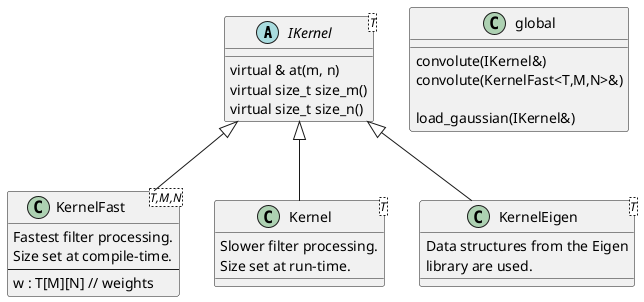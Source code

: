@startuml

abstract IKernel<T> {
    virtual & at(m, n)
    virtual size_t size_m()
    virtual size_t size_n()
}

class KernelFast<T,M,N> {
    Fastest filter processing.
    Size set at compile-time.
    ---
    {field} w : T[M][N] // weights
}

class Kernel<T> {
    Slower filter processing.
    Size set at run-time.
}

class KernelEigen<T> {
    Data structures from the Eigen
    library are used.
}

IKernel <|-- KernelFast
IKernel <|-- Kernel
IKernel <|-- KernelEigen


class global {
    convolute(IKernel&)
    convolute(KernelFast<T,M,N>&)

    load_gaussian(IKernel&)
}



@enduml

